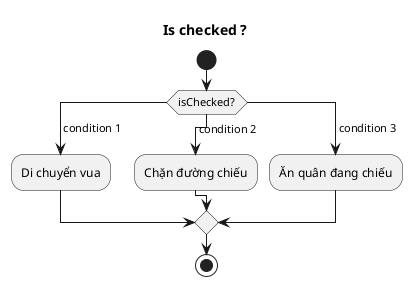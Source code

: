 @startuml chessGame
title Is checked ?

start
switch (isChecked?)
case ( condition 1 )
  :Di chuyển vua;
case ( condition 2 ) 
  :Chặn đường chiếu;
case ( condition 3 )
  :Ăn quân đang chiếu;
endswitch
stop
@enduml